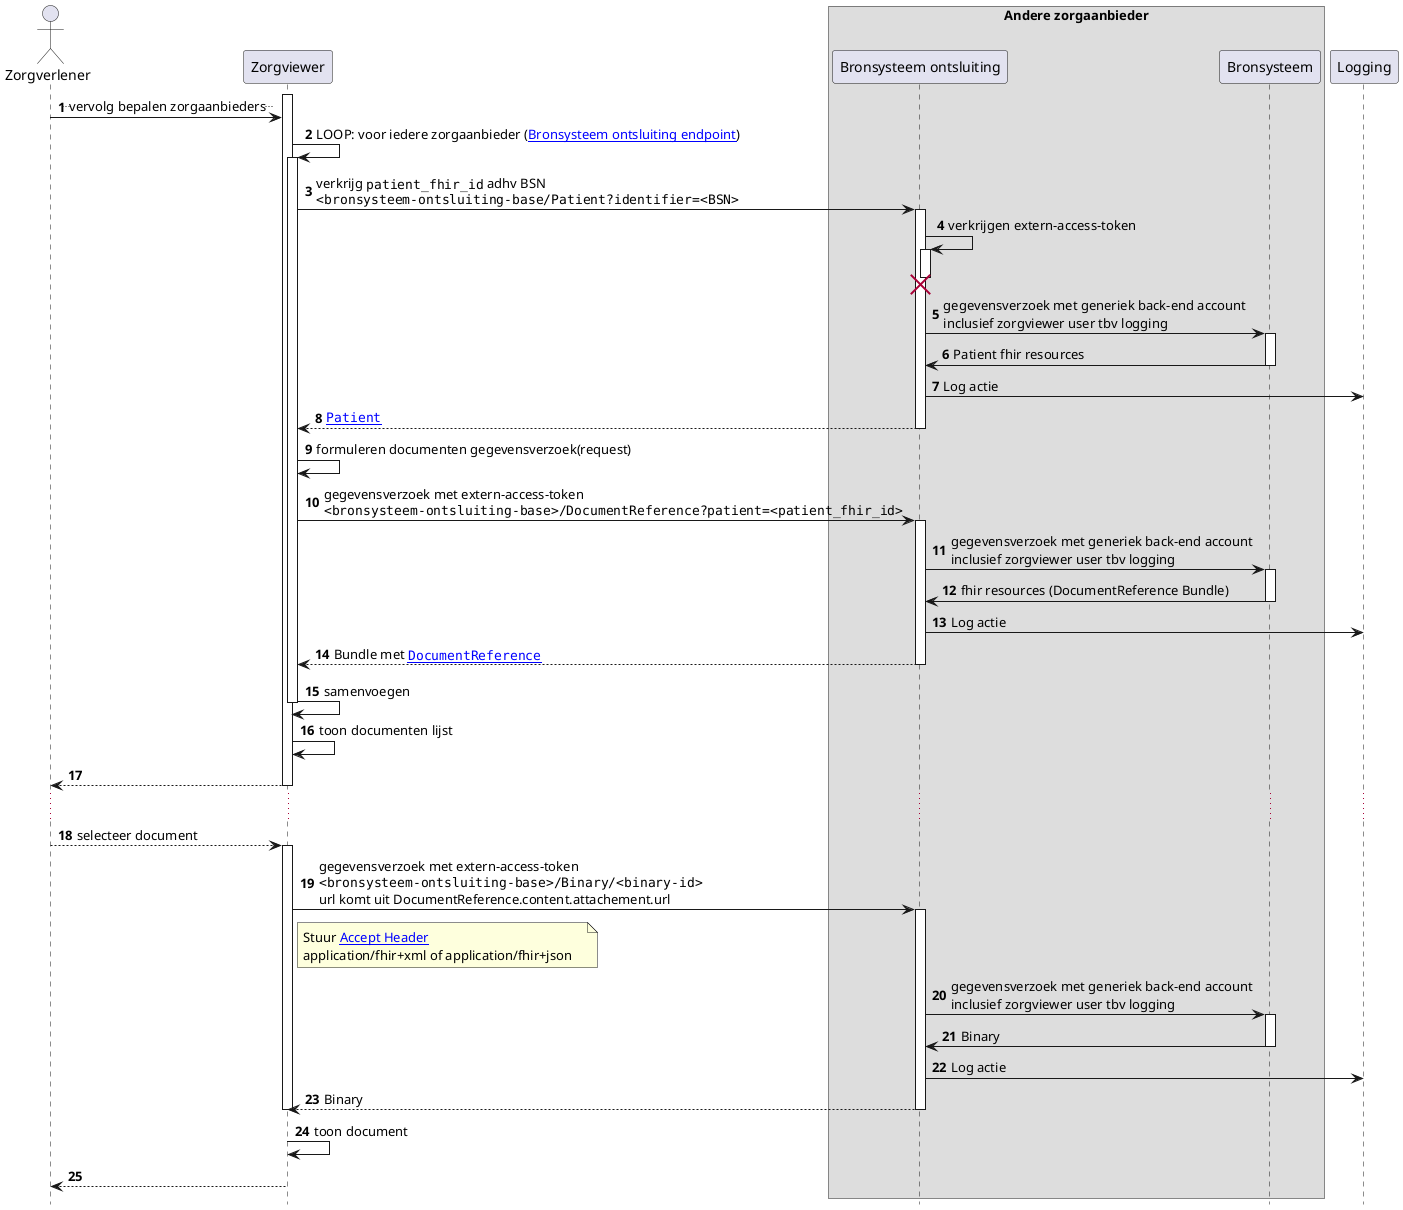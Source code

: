 @startuml
hide footbox
autonumber

actor Zorgverlener
participant Zorgviewer
box "Andere zorgaanbieder"
participant "Bronsysteem ontsluiting" as Bron
participant Bronsysteem
end box

activate Zorgviewer
Zorgverlener->Zorgviewer: ..vervolg bepalen zorgaanbieders..
Zorgviewer->Zorgviewer: LOOP: voor iedere zorgaanbieder ([[Endpoint-UMCG.html Bronsysteem ontsluiting endpoint]])
activate Zorgviewer
Zorgviewer->Bron : verkrijg ""patient_fhir_id"" adhv BSN\n""<bronsysteem-ontsluiting-base/Patient?identifier=<BSN>""
activate Bron
Bron->Bron++ : verkrijgen extern-access-token
destroy Bron
Bron->Bronsysteem : gegevensverzoek met generiek back-end account\ninclusief zorgviewer user tbv logging
activate Bronsysteem
Bronsysteem->Bron: Patient fhir resources
deactivate Bronsysteem
Bron->Logging : Log actie
Bron-->Zorgviewer : ""[[StructureDefinition-Patient.html Patient]]""
deactivate Bron
Zorgviewer->Zorgviewer: formuleren documenten gegevensverzoek(request)
Zorgviewer->Bron: gegevensverzoek met extern-access-token\n""<bronsysteem-ontsluiting-base>/DocumentReference?patient=<patient_fhir_id>""
activate Bron
Bron->Bronsysteem : gegevensverzoek met generiek back-end account\ninclusief zorgviewer user tbv logging
activate Bronsysteem
Bronsysteem->Bron: fhir resources (DocumentReference Bundle)
deactivate Bronsysteem
Bron->Logging : Log actie
Bron-->Zorgviewer: Bundle met ""[[StructureDefinition-DocumentReference.html DocumentReference]]""
deactivate Bron
Zorgviewer->Zorgviewer: samenvoegen
deactivate Zorgviewer
Zorgviewer->Zorgviewer: toon documenten lijst
Zorgviewer-->Zorgverlener
deactivate Zorgviewer
...
Zorgverlener-->Zorgviewer: selecteer document
activate Zorgviewer
Zorgviewer->Bron: gegevensverzoek met extern-access-token\n""<bronsysteem-ontsluiting-base>/Binary/<binary-id>""\nurl komt uit DocumentReference.content.attachement.url
note right Zorgviewer
    Stuur [[http://hl7.org/fhir/STU3/binary.html#rest Accept Header]]
    application/fhir+xml of application/fhir+json   
end note
activate Bron
Bron->Bronsysteem : gegevensverzoek met generiek back-end account\ninclusief zorgviewer user tbv logging
activate Bronsysteem
Bronsysteem->Bron: Binary
deactivate Bronsysteem
Bron->Logging : Log actie
Bron-->Zorgviewer: Binary
deactivate Bron
deactivate Zorgviewer
Zorgviewer->Zorgviewer: toon document
Zorgviewer-->Zorgverlener
deactivate Zorgviewer

@enduml